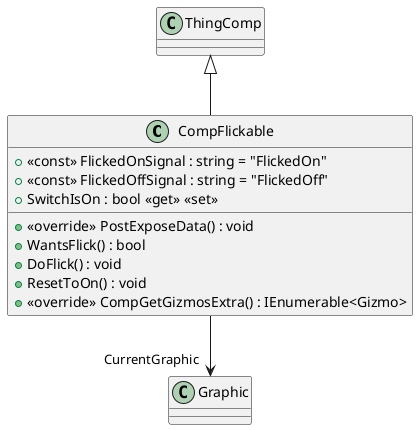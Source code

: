 @startuml
class CompFlickable {
    + <<const>> FlickedOnSignal : string = "FlickedOn"
    + <<const>> FlickedOffSignal : string = "FlickedOff"
    + SwitchIsOn : bool <<get>> <<set>>
    + <<override>> PostExposeData() : void
    + WantsFlick() : bool
    + DoFlick() : void
    + ResetToOn() : void
    + <<override>> CompGetGizmosExtra() : IEnumerable<Gizmo>
}
ThingComp <|-- CompFlickable
CompFlickable --> "CurrentGraphic" Graphic
@enduml
